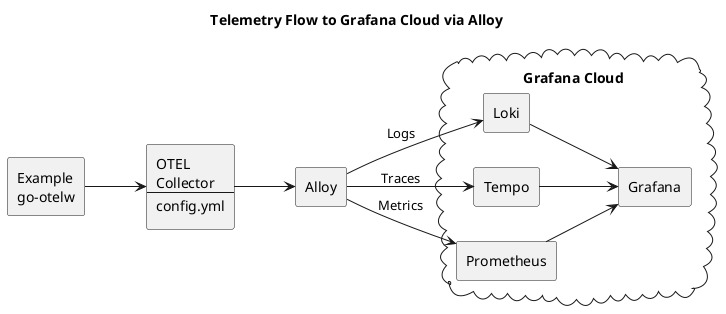 @startuml grafana-cloud-alloy
title Telemetry Flow to Grafana Cloud via Alloy
left to right direction

agent "Example\ngo-otelw" as EX
agent "OTEL\nCollector\n----\nconfig.yml" as OC

agent Alloy as ALY
cloud "Grafana Cloud" {
    agent Loki
    agent Tempo
    agent Prometheus
    agent Grafana
}

EX --> OC
OC --> ALY
ALY --> Loki: "Logs"
ALY --> Tempo: "Traces"
ALY --> Prometheus: "Metrics"
Loki --> Grafana
Tempo --> Grafana
Prometheus --> Grafana

@enduml
